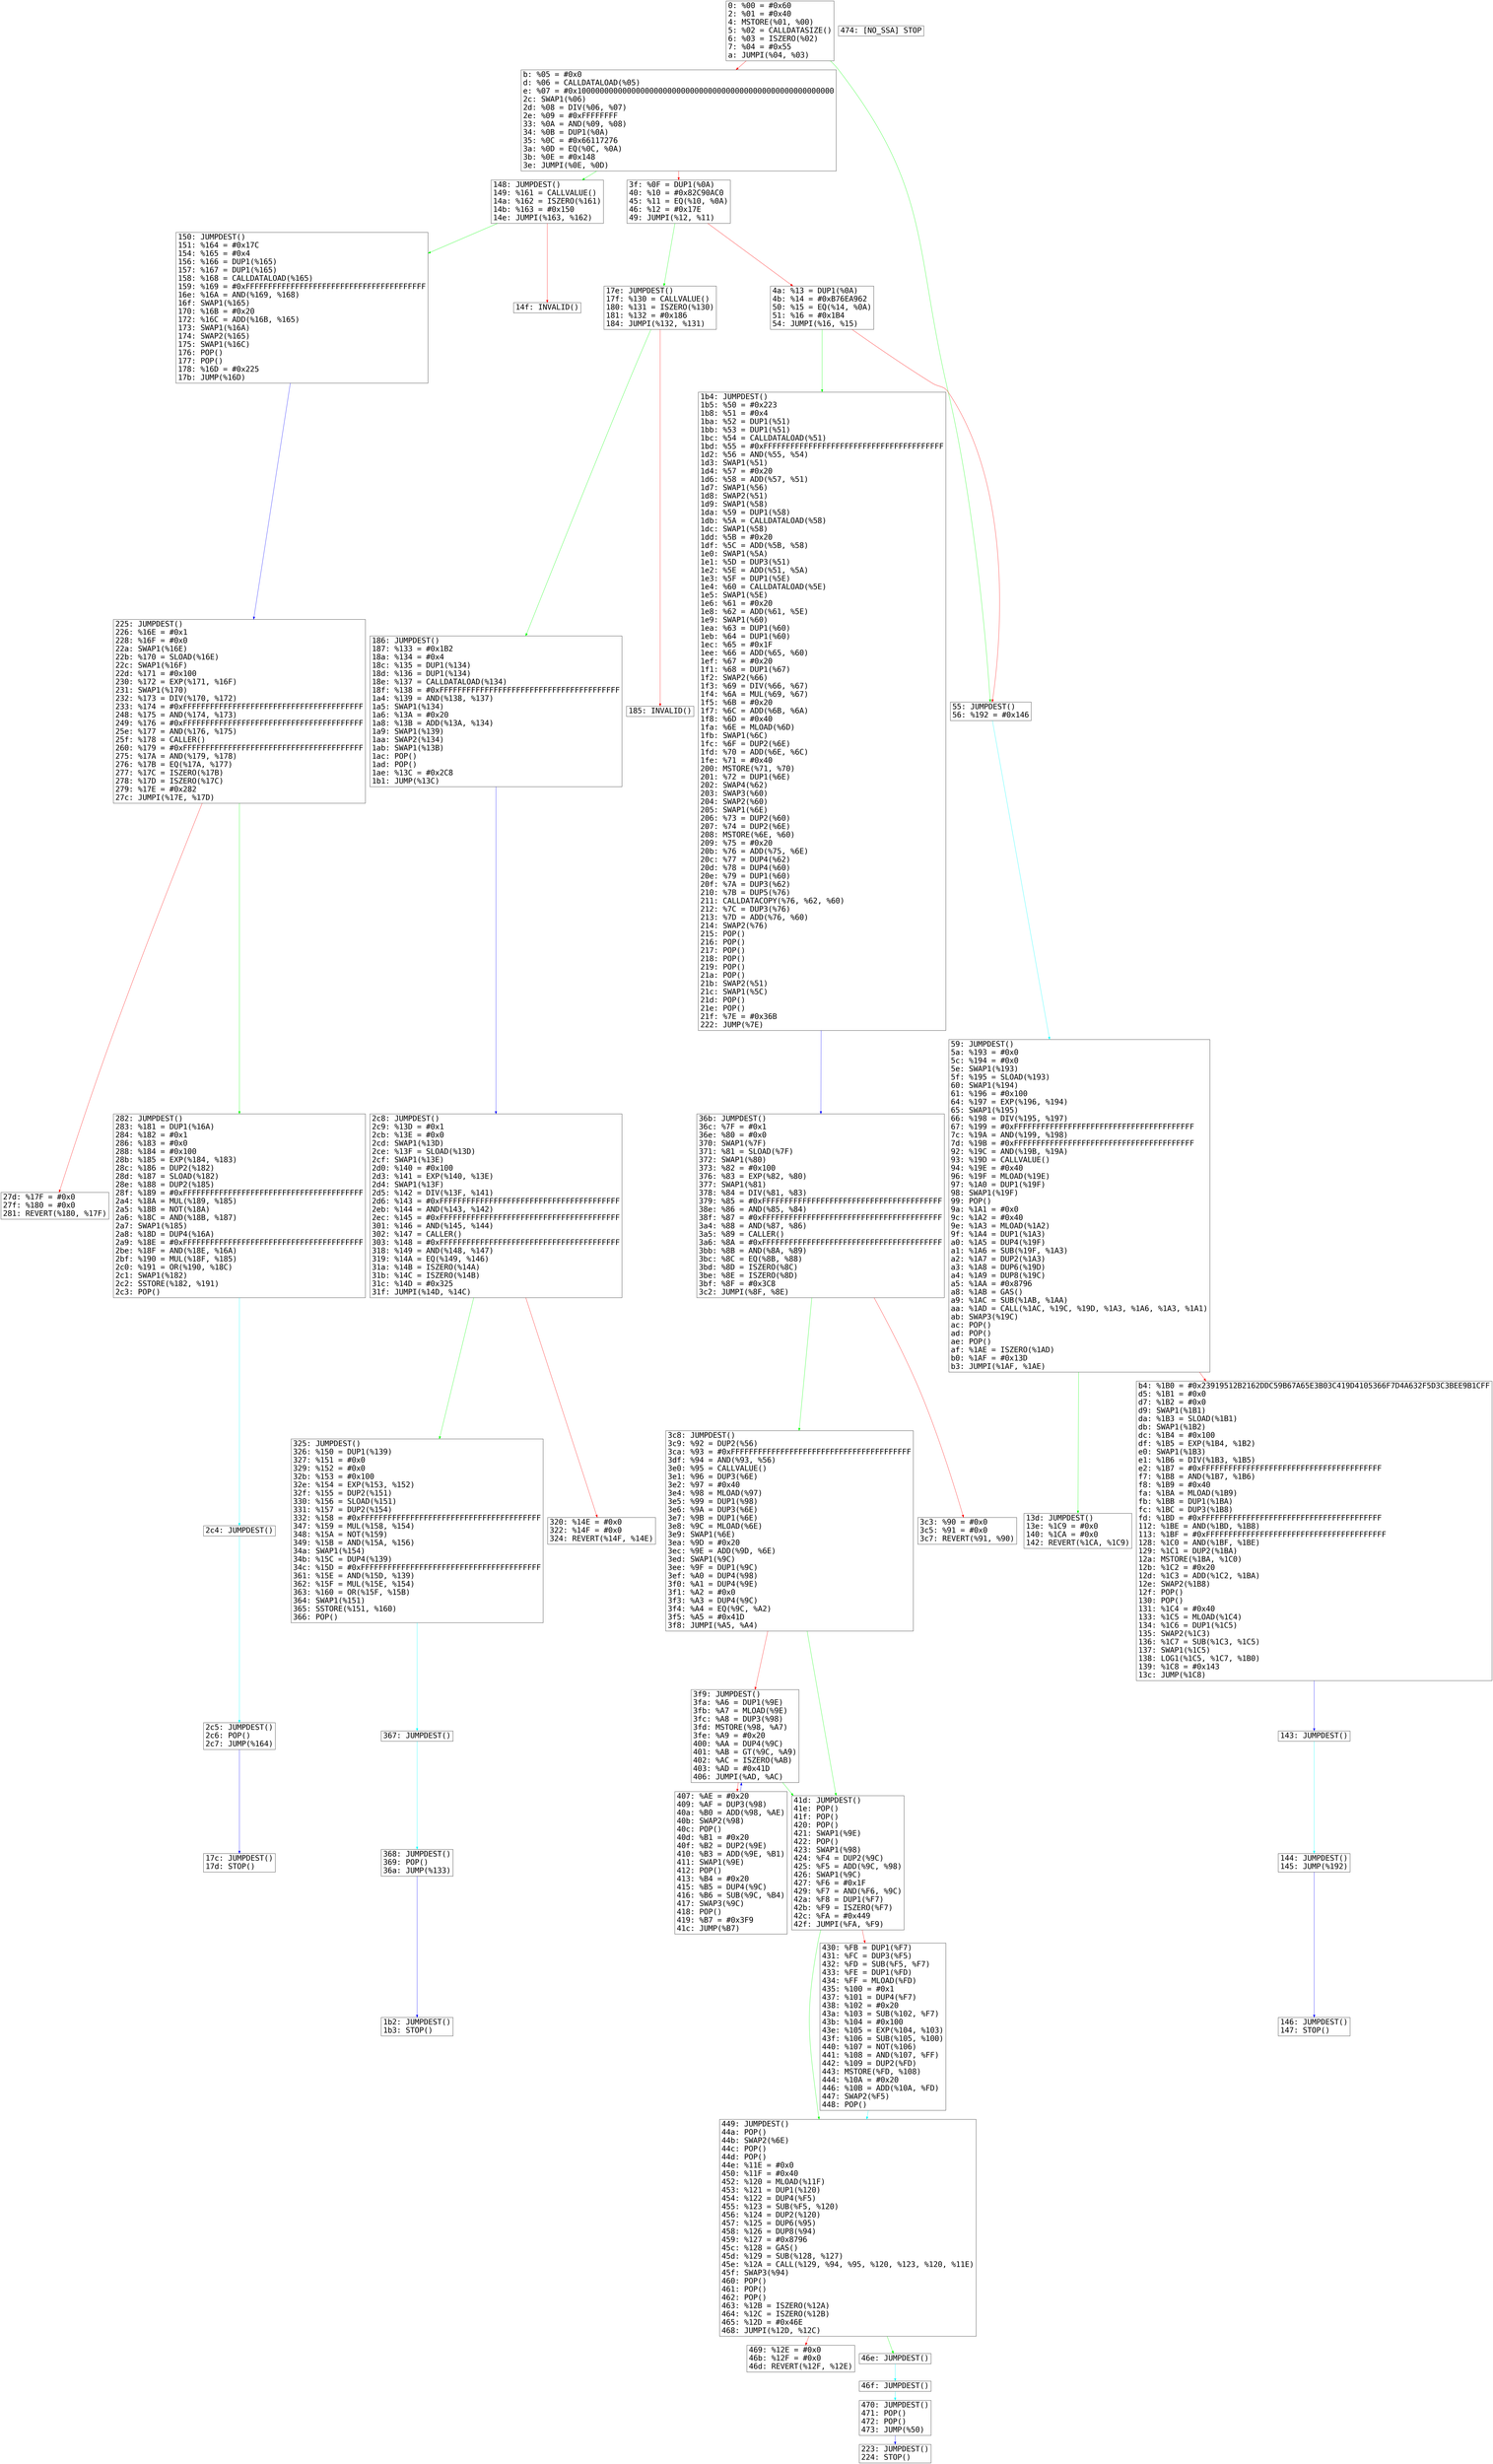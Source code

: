 digraph "graph.cfg.gv" {
	subgraph global {
		node [fontname=Courier fontsize=30.0 rank=same shape=box]
		block_0 [label="0: %00 = #0x60\l2: %01 = #0x40\l4: MSTORE(%01, %00)\l5: %02 = CALLDATASIZE()\l6: %03 = ISZERO(%02)\l7: %04 = #0x55\la: JUMPI(%04, %03)\l"]
		block_b [label="b: %05 = #0x0\ld: %06 = CALLDATALOAD(%05)\le: %07 = #0x100000000000000000000000000000000000000000000000000000000\l2c: SWAP1(%06)\l2d: %08 = DIV(%06, %07)\l2e: %09 = #0xFFFFFFFF\l33: %0A = AND(%09, %08)\l34: %0B = DUP1(%0A)\l35: %0C = #0x66117276\l3a: %0D = EQ(%0C, %0A)\l3b: %0E = #0x148\l3e: JUMPI(%0E, %0D)\l"]
		block_3f [label="3f: %0F = DUP1(%0A)\l40: %10 = #0x82C90AC0\l45: %11 = EQ(%10, %0A)\l46: %12 = #0x17E\l49: JUMPI(%12, %11)\l"]
		block_4a [label="4a: %13 = DUP1(%0A)\l4b: %14 = #0xB76EA962\l50: %15 = EQ(%14, %0A)\l51: %16 = #0x1B4\l54: JUMPI(%16, %15)\l"]
		block_55 [label="55: JUMPDEST()\l56: %192 = #0x146\l"]
		block_59 [label="59: JUMPDEST()\l5a: %193 = #0x0\l5c: %194 = #0x0\l5e: SWAP1(%193)\l5f: %195 = SLOAD(%193)\l60: SWAP1(%194)\l61: %196 = #0x100\l64: %197 = EXP(%196, %194)\l65: SWAP1(%195)\l66: %198 = DIV(%195, %197)\l67: %199 = #0xFFFFFFFFFFFFFFFFFFFFFFFFFFFFFFFFFFFFFFFF\l7c: %19A = AND(%199, %198)\l7d: %19B = #0xFFFFFFFFFFFFFFFFFFFFFFFFFFFFFFFFFFFFFFFF\l92: %19C = AND(%19B, %19A)\l93: %19D = CALLVALUE()\l94: %19E = #0x40\l96: %19F = MLOAD(%19E)\l97: %1A0 = DUP1(%19F)\l98: SWAP1(%19F)\l99: POP()\l9a: %1A1 = #0x0\l9c: %1A2 = #0x40\l9e: %1A3 = MLOAD(%1A2)\l9f: %1A4 = DUP1(%1A3)\la0: %1A5 = DUP4(%19F)\la1: %1A6 = SUB(%19F, %1A3)\la2: %1A7 = DUP2(%1A3)\la3: %1A8 = DUP6(%19D)\la4: %1A9 = DUP8(%19C)\la5: %1AA = #0x8796\la8: %1AB = GAS()\la9: %1AC = SUB(%1AB, %1AA)\laa: %1AD = CALL(%1AC, %19C, %19D, %1A3, %1A6, %1A3, %1A1)\lab: SWAP3(%19C)\lac: POP()\lad: POP()\lae: POP()\laf: %1AE = ISZERO(%1AD)\lb0: %1AF = #0x13D\lb3: JUMPI(%1AF, %1AE)\l"]
		block_b4 [label="b4: %1B0 = #0x23919512B2162DDC59B67A65E3B03C419D4105366F7D4A632F5D3C3BEE9B1CFF\ld5: %1B1 = #0x0\ld7: %1B2 = #0x0\ld9: SWAP1(%1B1)\lda: %1B3 = SLOAD(%1B1)\ldb: SWAP1(%1B2)\ldc: %1B4 = #0x100\ldf: %1B5 = EXP(%1B4, %1B2)\le0: SWAP1(%1B3)\le1: %1B6 = DIV(%1B3, %1B5)\le2: %1B7 = #0xFFFFFFFFFFFFFFFFFFFFFFFFFFFFFFFFFFFFFFFF\lf7: %1B8 = AND(%1B7, %1B6)\lf8: %1B9 = #0x40\lfa: %1BA = MLOAD(%1B9)\lfb: %1BB = DUP1(%1BA)\lfc: %1BC = DUP3(%1B8)\lfd: %1BD = #0xFFFFFFFFFFFFFFFFFFFFFFFFFFFFFFFFFFFFFFFF\l112: %1BE = AND(%1BD, %1B8)\l113: %1BF = #0xFFFFFFFFFFFFFFFFFFFFFFFFFFFFFFFFFFFFFFFF\l128: %1C0 = AND(%1BF, %1BE)\l129: %1C1 = DUP2(%1BA)\l12a: MSTORE(%1BA, %1C0)\l12b: %1C2 = #0x20\l12d: %1C3 = ADD(%1C2, %1BA)\l12e: SWAP2(%1B8)\l12f: POP()\l130: POP()\l131: %1C4 = #0x40\l133: %1C5 = MLOAD(%1C4)\l134: %1C6 = DUP1(%1C5)\l135: SWAP2(%1C3)\l136: %1C7 = SUB(%1C3, %1C5)\l137: SWAP1(%1C5)\l138: LOG1(%1C5, %1C7, %1B0)\l139: %1C8 = #0x143\l13c: JUMP(%1C8)\l"]
		block_13d [label="13d: JUMPDEST()\l13e: %1C9 = #0x0\l140: %1CA = #0x0\l142: REVERT(%1CA, %1C9)\l"]
		block_143 [label="143: JUMPDEST()\l"]
		block_144 [label="144: JUMPDEST()\l145: JUMP(%192)\l"]
		block_146 [label="146: JUMPDEST()\l147: STOP()\l"]
		block_148 [label="148: JUMPDEST()\l149: %161 = CALLVALUE()\l14a: %162 = ISZERO(%161)\l14b: %163 = #0x150\l14e: JUMPI(%163, %162)\l"]
		block_14f [label="14f: INVALID()\l"]
		block_150 [label="150: JUMPDEST()\l151: %164 = #0x17C\l154: %165 = #0x4\l156: %166 = DUP1(%165)\l157: %167 = DUP1(%165)\l158: %168 = CALLDATALOAD(%165)\l159: %169 = #0xFFFFFFFFFFFFFFFFFFFFFFFFFFFFFFFFFFFFFFFF\l16e: %16A = AND(%169, %168)\l16f: SWAP1(%165)\l170: %16B = #0x20\l172: %16C = ADD(%16B, %165)\l173: SWAP1(%16A)\l174: SWAP2(%165)\l175: SWAP1(%16C)\l176: POP()\l177: POP()\l178: %16D = #0x225\l17b: JUMP(%16D)\l"]
		block_17c [label="17c: JUMPDEST()\l17d: STOP()\l"]
		block_17e [label="17e: JUMPDEST()\l17f: %130 = CALLVALUE()\l180: %131 = ISZERO(%130)\l181: %132 = #0x186\l184: JUMPI(%132, %131)\l"]
		block_185 [label="185: INVALID()\l"]
		block_186 [label="186: JUMPDEST()\l187: %133 = #0x1B2\l18a: %134 = #0x4\l18c: %135 = DUP1(%134)\l18d: %136 = DUP1(%134)\l18e: %137 = CALLDATALOAD(%134)\l18f: %138 = #0xFFFFFFFFFFFFFFFFFFFFFFFFFFFFFFFFFFFFFFFF\l1a4: %139 = AND(%138, %137)\l1a5: SWAP1(%134)\l1a6: %13A = #0x20\l1a8: %13B = ADD(%13A, %134)\l1a9: SWAP1(%139)\l1aa: SWAP2(%134)\l1ab: SWAP1(%13B)\l1ac: POP()\l1ad: POP()\l1ae: %13C = #0x2C8\l1b1: JUMP(%13C)\l"]
		block_1b2 [label="1b2: JUMPDEST()\l1b3: STOP()\l"]
		block_1b4 [label="1b4: JUMPDEST()\l1b5: %50 = #0x223\l1b8: %51 = #0x4\l1ba: %52 = DUP1(%51)\l1bb: %53 = DUP1(%51)\l1bc: %54 = CALLDATALOAD(%51)\l1bd: %55 = #0xFFFFFFFFFFFFFFFFFFFFFFFFFFFFFFFFFFFFFFFF\l1d2: %56 = AND(%55, %54)\l1d3: SWAP1(%51)\l1d4: %57 = #0x20\l1d6: %58 = ADD(%57, %51)\l1d7: SWAP1(%56)\l1d8: SWAP2(%51)\l1d9: SWAP1(%58)\l1da: %59 = DUP1(%58)\l1db: %5A = CALLDATALOAD(%58)\l1dc: SWAP1(%58)\l1dd: %5B = #0x20\l1df: %5C = ADD(%5B, %58)\l1e0: SWAP1(%5A)\l1e1: %5D = DUP3(%51)\l1e2: %5E = ADD(%51, %5A)\l1e3: %5F = DUP1(%5E)\l1e4: %60 = CALLDATALOAD(%5E)\l1e5: SWAP1(%5E)\l1e6: %61 = #0x20\l1e8: %62 = ADD(%61, %5E)\l1e9: SWAP1(%60)\l1ea: %63 = DUP1(%60)\l1eb: %64 = DUP1(%60)\l1ec: %65 = #0x1F\l1ee: %66 = ADD(%65, %60)\l1ef: %67 = #0x20\l1f1: %68 = DUP1(%67)\l1f2: SWAP2(%66)\l1f3: %69 = DIV(%66, %67)\l1f4: %6A = MUL(%69, %67)\l1f5: %6B = #0x20\l1f7: %6C = ADD(%6B, %6A)\l1f8: %6D = #0x40\l1fa: %6E = MLOAD(%6D)\l1fb: SWAP1(%6C)\l1fc: %6F = DUP2(%6E)\l1fd: %70 = ADD(%6E, %6C)\l1fe: %71 = #0x40\l200: MSTORE(%71, %70)\l201: %72 = DUP1(%6E)\l202: SWAP4(%62)\l203: SWAP3(%60)\l204: SWAP2(%60)\l205: SWAP1(%6E)\l206: %73 = DUP2(%60)\l207: %74 = DUP2(%6E)\l208: MSTORE(%6E, %60)\l209: %75 = #0x20\l20b: %76 = ADD(%75, %6E)\l20c: %77 = DUP4(%62)\l20d: %78 = DUP4(%60)\l20e: %79 = DUP1(%60)\l20f: %7A = DUP3(%62)\l210: %7B = DUP5(%76)\l211: CALLDATACOPY(%76, %62, %60)\l212: %7C = DUP3(%76)\l213: %7D = ADD(%76, %60)\l214: SWAP2(%76)\l215: POP()\l216: POP()\l217: POP()\l218: POP()\l219: POP()\l21a: POP()\l21b: SWAP2(%51)\l21c: SWAP1(%5C)\l21d: POP()\l21e: POP()\l21f: %7E = #0x36B\l222: JUMP(%7E)\l"]
		block_223 [label="223: JUMPDEST()\l224: STOP()\l"]
		block_225 [label="225: JUMPDEST()\l226: %16E = #0x1\l228: %16F = #0x0\l22a: SWAP1(%16E)\l22b: %170 = SLOAD(%16E)\l22c: SWAP1(%16F)\l22d: %171 = #0x100\l230: %172 = EXP(%171, %16F)\l231: SWAP1(%170)\l232: %173 = DIV(%170, %172)\l233: %174 = #0xFFFFFFFFFFFFFFFFFFFFFFFFFFFFFFFFFFFFFFFF\l248: %175 = AND(%174, %173)\l249: %176 = #0xFFFFFFFFFFFFFFFFFFFFFFFFFFFFFFFFFFFFFFFF\l25e: %177 = AND(%176, %175)\l25f: %178 = CALLER()\l260: %179 = #0xFFFFFFFFFFFFFFFFFFFFFFFFFFFFFFFFFFFFFFFF\l275: %17A = AND(%179, %178)\l276: %17B = EQ(%17A, %177)\l277: %17C = ISZERO(%17B)\l278: %17D = ISZERO(%17C)\l279: %17E = #0x282\l27c: JUMPI(%17E, %17D)\l"]
		block_27d [label="27d: %17F = #0x0\l27f: %180 = #0x0\l281: REVERT(%180, %17F)\l"]
		block_282 [label="282: JUMPDEST()\l283: %181 = DUP1(%16A)\l284: %182 = #0x1\l286: %183 = #0x0\l288: %184 = #0x100\l28b: %185 = EXP(%184, %183)\l28c: %186 = DUP2(%182)\l28d: %187 = SLOAD(%182)\l28e: %188 = DUP2(%185)\l28f: %189 = #0xFFFFFFFFFFFFFFFFFFFFFFFFFFFFFFFFFFFFFFFF\l2a4: %18A = MUL(%189, %185)\l2a5: %18B = NOT(%18A)\l2a6: %18C = AND(%18B, %187)\l2a7: SWAP1(%185)\l2a8: %18D = DUP4(%16A)\l2a9: %18E = #0xFFFFFFFFFFFFFFFFFFFFFFFFFFFFFFFFFFFFFFFF\l2be: %18F = AND(%18E, %16A)\l2bf: %190 = MUL(%18F, %185)\l2c0: %191 = OR(%190, %18C)\l2c1: SWAP1(%182)\l2c2: SSTORE(%182, %191)\l2c3: POP()\l"]
		block_2c4 [label="2c4: JUMPDEST()\l"]
		block_2c5 [label="2c5: JUMPDEST()\l2c6: POP()\l2c7: JUMP(%164)\l"]
		block_2c8 [label="2c8: JUMPDEST()\l2c9: %13D = #0x1\l2cb: %13E = #0x0\l2cd: SWAP1(%13D)\l2ce: %13F = SLOAD(%13D)\l2cf: SWAP1(%13E)\l2d0: %140 = #0x100\l2d3: %141 = EXP(%140, %13E)\l2d4: SWAP1(%13F)\l2d5: %142 = DIV(%13F, %141)\l2d6: %143 = #0xFFFFFFFFFFFFFFFFFFFFFFFFFFFFFFFFFFFFFFFF\l2eb: %144 = AND(%143, %142)\l2ec: %145 = #0xFFFFFFFFFFFFFFFFFFFFFFFFFFFFFFFFFFFFFFFF\l301: %146 = AND(%145, %144)\l302: %147 = CALLER()\l303: %148 = #0xFFFFFFFFFFFFFFFFFFFFFFFFFFFFFFFFFFFFFFFF\l318: %149 = AND(%148, %147)\l319: %14A = EQ(%149, %146)\l31a: %14B = ISZERO(%14A)\l31b: %14C = ISZERO(%14B)\l31c: %14D = #0x325\l31f: JUMPI(%14D, %14C)\l"]
		block_320 [label="320: %14E = #0x0\l322: %14F = #0x0\l324: REVERT(%14F, %14E)\l"]
		block_325 [label="325: JUMPDEST()\l326: %150 = DUP1(%139)\l327: %151 = #0x0\l329: %152 = #0x0\l32b: %153 = #0x100\l32e: %154 = EXP(%153, %152)\l32f: %155 = DUP2(%151)\l330: %156 = SLOAD(%151)\l331: %157 = DUP2(%154)\l332: %158 = #0xFFFFFFFFFFFFFFFFFFFFFFFFFFFFFFFFFFFFFFFF\l347: %159 = MUL(%158, %154)\l348: %15A = NOT(%159)\l349: %15B = AND(%15A, %156)\l34a: SWAP1(%154)\l34b: %15C = DUP4(%139)\l34c: %15D = #0xFFFFFFFFFFFFFFFFFFFFFFFFFFFFFFFFFFFFFFFF\l361: %15E = AND(%15D, %139)\l362: %15F = MUL(%15E, %154)\l363: %160 = OR(%15F, %15B)\l364: SWAP1(%151)\l365: SSTORE(%151, %160)\l366: POP()\l"]
		block_367 [label="367: JUMPDEST()\l"]
		block_368 [label="368: JUMPDEST()\l369: POP()\l36a: JUMP(%133)\l"]
		block_36b [label="36b: JUMPDEST()\l36c: %7F = #0x1\l36e: %80 = #0x0\l370: SWAP1(%7F)\l371: %81 = SLOAD(%7F)\l372: SWAP1(%80)\l373: %82 = #0x100\l376: %83 = EXP(%82, %80)\l377: SWAP1(%81)\l378: %84 = DIV(%81, %83)\l379: %85 = #0xFFFFFFFFFFFFFFFFFFFFFFFFFFFFFFFFFFFFFFFF\l38e: %86 = AND(%85, %84)\l38f: %87 = #0xFFFFFFFFFFFFFFFFFFFFFFFFFFFFFFFFFFFFFFFF\l3a4: %88 = AND(%87, %86)\l3a5: %89 = CALLER()\l3a6: %8A = #0xFFFFFFFFFFFFFFFFFFFFFFFFFFFFFFFFFFFFFFFF\l3bb: %8B = AND(%8A, %89)\l3bc: %8C = EQ(%8B, %88)\l3bd: %8D = ISZERO(%8C)\l3be: %8E = ISZERO(%8D)\l3bf: %8F = #0x3C8\l3c2: JUMPI(%8F, %8E)\l"]
		block_3c3 [label="3c3: %90 = #0x0\l3c5: %91 = #0x0\l3c7: REVERT(%91, %90)\l"]
		block_3c8 [label="3c8: JUMPDEST()\l3c9: %92 = DUP2(%56)\l3ca: %93 = #0xFFFFFFFFFFFFFFFFFFFFFFFFFFFFFFFFFFFFFFFF\l3df: %94 = AND(%93, %56)\l3e0: %95 = CALLVALUE()\l3e1: %96 = DUP3(%6E)\l3e2: %97 = #0x40\l3e4: %98 = MLOAD(%97)\l3e5: %99 = DUP1(%98)\l3e6: %9A = DUP3(%6E)\l3e7: %9B = DUP1(%6E)\l3e8: %9C = MLOAD(%6E)\l3e9: SWAP1(%6E)\l3ea: %9D = #0x20\l3ec: %9E = ADD(%9D, %6E)\l3ed: SWAP1(%9C)\l3ee: %9F = DUP1(%9C)\l3ef: %A0 = DUP4(%98)\l3f0: %A1 = DUP4(%9E)\l3f1: %A2 = #0x0\l3f3: %A3 = DUP4(%9C)\l3f4: %A4 = EQ(%9C, %A2)\l3f5: %A5 = #0x41D\l3f8: JUMPI(%A5, %A4)\l"]
		block_3f9 [label="3f9: JUMPDEST()\l3fa: %A6 = DUP1(%9E)\l3fb: %A7 = MLOAD(%9E)\l3fc: %A8 = DUP3(%98)\l3fd: MSTORE(%98, %A7)\l3fe: %A9 = #0x20\l400: %AA = DUP4(%9C)\l401: %AB = GT(%9C, %A9)\l402: %AC = ISZERO(%AB)\l403: %AD = #0x41D\l406: JUMPI(%AD, %AC)\l"]
		block_407 [label="407: %AE = #0x20\l409: %AF = DUP3(%98)\l40a: %B0 = ADD(%98, %AE)\l40b: SWAP2(%98)\l40c: POP()\l40d: %B1 = #0x20\l40f: %B2 = DUP2(%9E)\l410: %B3 = ADD(%9E, %B1)\l411: SWAP1(%9E)\l412: POP()\l413: %B4 = #0x20\l415: %B5 = DUP4(%9C)\l416: %B6 = SUB(%9C, %B4)\l417: SWAP3(%9C)\l418: POP()\l419: %B7 = #0x3F9\l41c: JUMP(%B7)\l"]
		block_41d [label="41d: JUMPDEST()\l41e: POP()\l41f: POP()\l420: POP()\l421: SWAP1(%9E)\l422: POP()\l423: SWAP1(%98)\l424: %F4 = DUP2(%9C)\l425: %F5 = ADD(%9C, %98)\l426: SWAP1(%9C)\l427: %F6 = #0x1F\l429: %F7 = AND(%F6, %9C)\l42a: %F8 = DUP1(%F7)\l42b: %F9 = ISZERO(%F7)\l42c: %FA = #0x449\l42f: JUMPI(%FA, %F9)\l"]
		block_430 [label="430: %FB = DUP1(%F7)\l431: %FC = DUP3(%F5)\l432: %FD = SUB(%F5, %F7)\l433: %FE = DUP1(%FD)\l434: %FF = MLOAD(%FD)\l435: %100 = #0x1\l437: %101 = DUP4(%F7)\l438: %102 = #0x20\l43a: %103 = SUB(%102, %F7)\l43b: %104 = #0x100\l43e: %105 = EXP(%104, %103)\l43f: %106 = SUB(%105, %100)\l440: %107 = NOT(%106)\l441: %108 = AND(%107, %FF)\l442: %109 = DUP2(%FD)\l443: MSTORE(%FD, %108)\l444: %10A = #0x20\l446: %10B = ADD(%10A, %FD)\l447: SWAP2(%F5)\l448: POP()\l"]
		block_449 [label="449: JUMPDEST()\l44a: POP()\l44b: SWAP2(%6E)\l44c: POP()\l44d: POP()\l44e: %11E = #0x0\l450: %11F = #0x40\l452: %120 = MLOAD(%11F)\l453: %121 = DUP1(%120)\l454: %122 = DUP4(%F5)\l455: %123 = SUB(%F5, %120)\l456: %124 = DUP2(%120)\l457: %125 = DUP6(%95)\l458: %126 = DUP8(%94)\l459: %127 = #0x8796\l45c: %128 = GAS()\l45d: %129 = SUB(%128, %127)\l45e: %12A = CALL(%129, %94, %95, %120, %123, %120, %11E)\l45f: SWAP3(%94)\l460: POP()\l461: POP()\l462: POP()\l463: %12B = ISZERO(%12A)\l464: %12C = ISZERO(%12B)\l465: %12D = #0x46E\l468: JUMPI(%12D, %12C)\l"]
		block_469 [label="469: %12E = #0x0\l46b: %12F = #0x0\l46d: REVERT(%12F, %12E)\l"]
		block_46e [label="46e: JUMPDEST()\l"]
		block_46f [label="46f: JUMPDEST()\l"]
		block_470 [label="470: JUMPDEST()\l471: POP()\l472: POP()\l473: JUMP(%50)\l"]
		block_474 [label="474: [NO_SSA] STOP\l"]
	}
	block_17e -> block_186 [color=green]
	block_3f -> block_17e [color=green]
	block_46e -> block_46f [color=cyan]
	block_470 -> block_223 [color=blue]
	block_144 -> block_146 [color=blue]
	block_325 -> block_367 [color=cyan]
	block_3f9 -> block_407 [color=red]
	block_4a -> block_55 [color=red]
	block_2c8 -> block_320 [color=red]
	block_449 -> block_46e [color=green]
	block_55 -> block_59 [color=cyan]
	block_59 -> block_b4 [color=red]
	block_150 -> block_225 [color=blue]
	block_46f -> block_470 [color=cyan]
	block_2c5 -> block_17c [color=blue]
	block_407 -> block_3f9 [color=blue]
	block_36b -> block_3c8 [color=green]
	block_368 -> block_1b2 [color=blue]
	block_59 -> block_13d [color=green]
	block_b -> block_3f [color=red]
	block_1b4 -> block_36b [color=blue]
	block_36b -> block_3c3 [color=red]
	block_2c4 -> block_2c5 [color=cyan]
	block_41d -> block_449 [color=green]
	block_17e -> block_185 [color=red]
	block_b -> block_148 [color=green]
	block_2c8 -> block_325 [color=green]
	block_225 -> block_282 [color=green]
	block_41d -> block_430 [color=red]
	block_0 -> block_55 [color=green]
	block_148 -> block_150 [color=green]
	block_3f9 -> block_41d [color=green]
	block_3f -> block_4a [color=red]
	block_b4 -> block_143 [color=blue]
	block_430 -> block_449 [color=cyan]
	block_148 -> block_14f [color=red]
	block_0 -> block_b [color=red]
	block_4a -> block_1b4 [color=green]
	block_449 -> block_469 [color=red]
	block_367 -> block_368 [color=cyan]
	block_3c8 -> block_3f9 [color=red]
	block_3c8 -> block_41d [color=green]
	block_143 -> block_144 [color=cyan]
	block_186 -> block_2c8 [color=blue]
	block_282 -> block_2c4 [color=cyan]
	block_225 -> block_27d [color=red]
}
